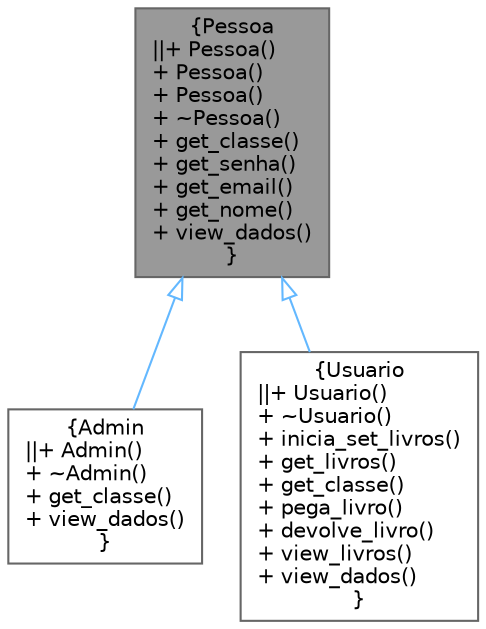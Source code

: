 digraph "Pessoa"
{
 // LATEX_PDF_SIZE
  bgcolor="transparent";
  edge [fontname=Helvetica,fontsize=10,labelfontname=Helvetica,labelfontsize=10];
  node [fontname=Helvetica,fontsize=10,shape=box,height=0.2,width=0.4];
  Node1 [label="{Pessoa\n||+ Pessoa()\l+ Pessoa()\l+ Pessoa()\l+ ~Pessoa()\l+ get_classe()\l+ get_senha()\l+ get_email()\l+ get_nome()\l+ view_dados()\l}",height=0.2,width=0.4,color="gray40", fillcolor="grey60", style="filled", fontcolor="black",tooltip="Classe mãe de usuario e admin."];
  Node1 -> Node2 [dir="back",color="steelblue1",style="solid",arrowtail="onormal"];
  Node2 [label="{Admin\n||+ Admin()\l+ ~Admin()\l+ get_classe()\l+ view_dados()\l}",height=0.2,width=0.4,color="gray40", fillcolor="white", style="filled",URL="$class_admin.html",tooltip="Classe do administrador."];
  Node1 -> Node3 [dir="back",color="steelblue1",style="solid",arrowtail="onormal"];
  Node3 [label="{Usuario\n||+ Usuario()\l+ ~Usuario()\l+ inicia_set_livros()\l+ get_livros()\l+ get_classe()\l+ pega_livro()\l+ devolve_livro()\l+ view_livros()\l+ view_dados()\l}",height=0.2,width=0.4,color="gray40", fillcolor="white", style="filled",URL="$class_usuario.html",tooltip="Classe do usuario."];
}
